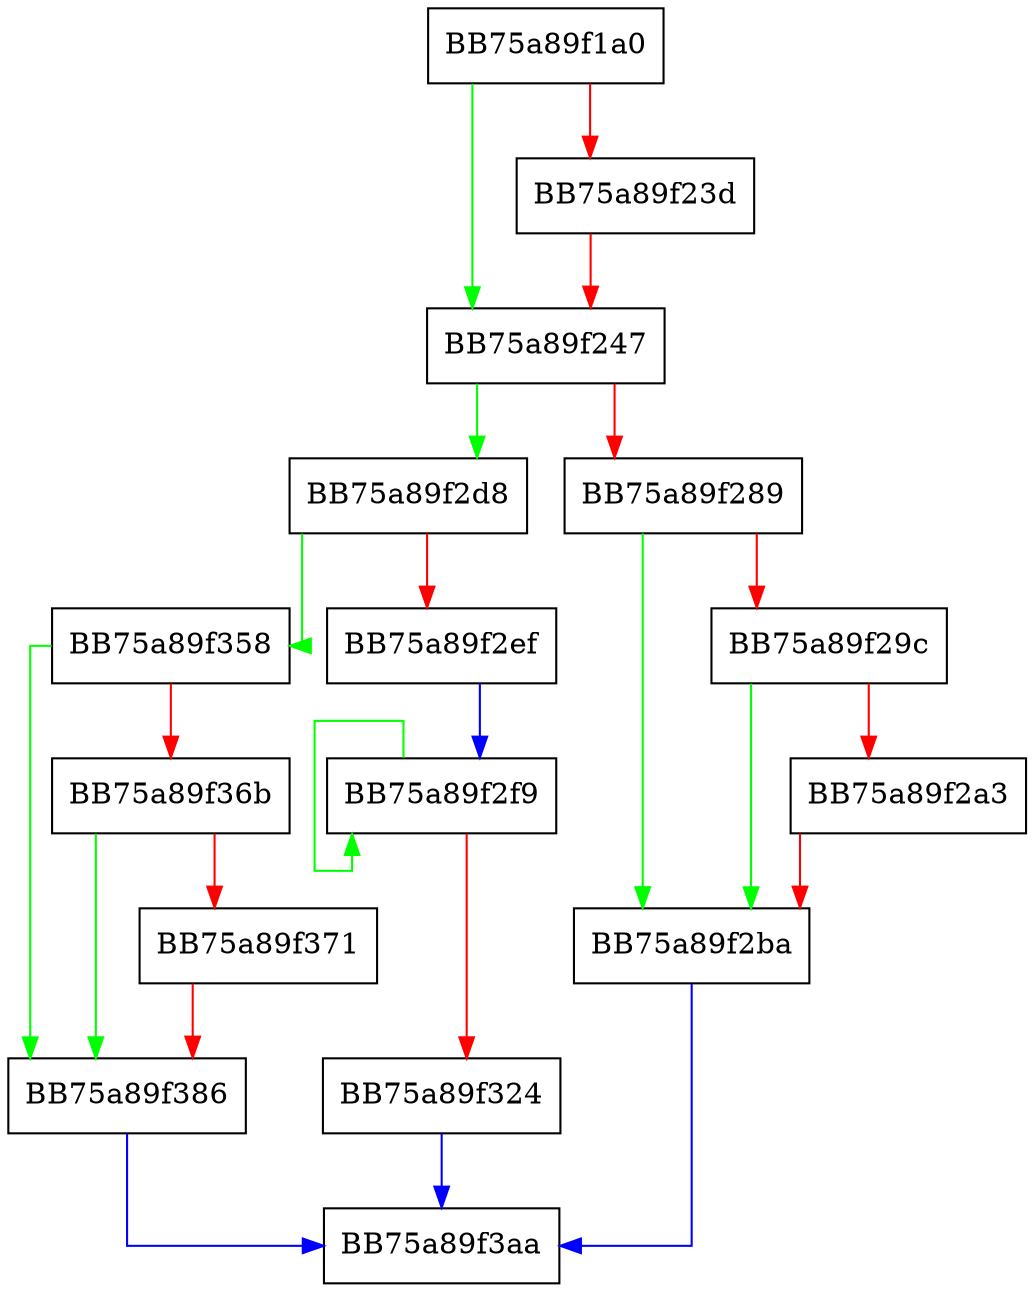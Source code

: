 digraph StringToSha1 {
  node [shape="box"];
  graph [splines=ortho];
  BB75a89f1a0 -> BB75a89f247 [color="green"];
  BB75a89f1a0 -> BB75a89f23d [color="red"];
  BB75a89f23d -> BB75a89f247 [color="red"];
  BB75a89f247 -> BB75a89f2d8 [color="green"];
  BB75a89f247 -> BB75a89f289 [color="red"];
  BB75a89f289 -> BB75a89f2ba [color="green"];
  BB75a89f289 -> BB75a89f29c [color="red"];
  BB75a89f29c -> BB75a89f2ba [color="green"];
  BB75a89f29c -> BB75a89f2a3 [color="red"];
  BB75a89f2a3 -> BB75a89f2ba [color="red"];
  BB75a89f2ba -> BB75a89f3aa [color="blue"];
  BB75a89f2d8 -> BB75a89f358 [color="green"];
  BB75a89f2d8 -> BB75a89f2ef [color="red"];
  BB75a89f2ef -> BB75a89f2f9 [color="blue"];
  BB75a89f2f9 -> BB75a89f2f9 [color="green"];
  BB75a89f2f9 -> BB75a89f324 [color="red"];
  BB75a89f324 -> BB75a89f3aa [color="blue"];
  BB75a89f358 -> BB75a89f386 [color="green"];
  BB75a89f358 -> BB75a89f36b [color="red"];
  BB75a89f36b -> BB75a89f386 [color="green"];
  BB75a89f36b -> BB75a89f371 [color="red"];
  BB75a89f371 -> BB75a89f386 [color="red"];
  BB75a89f386 -> BB75a89f3aa [color="blue"];
}